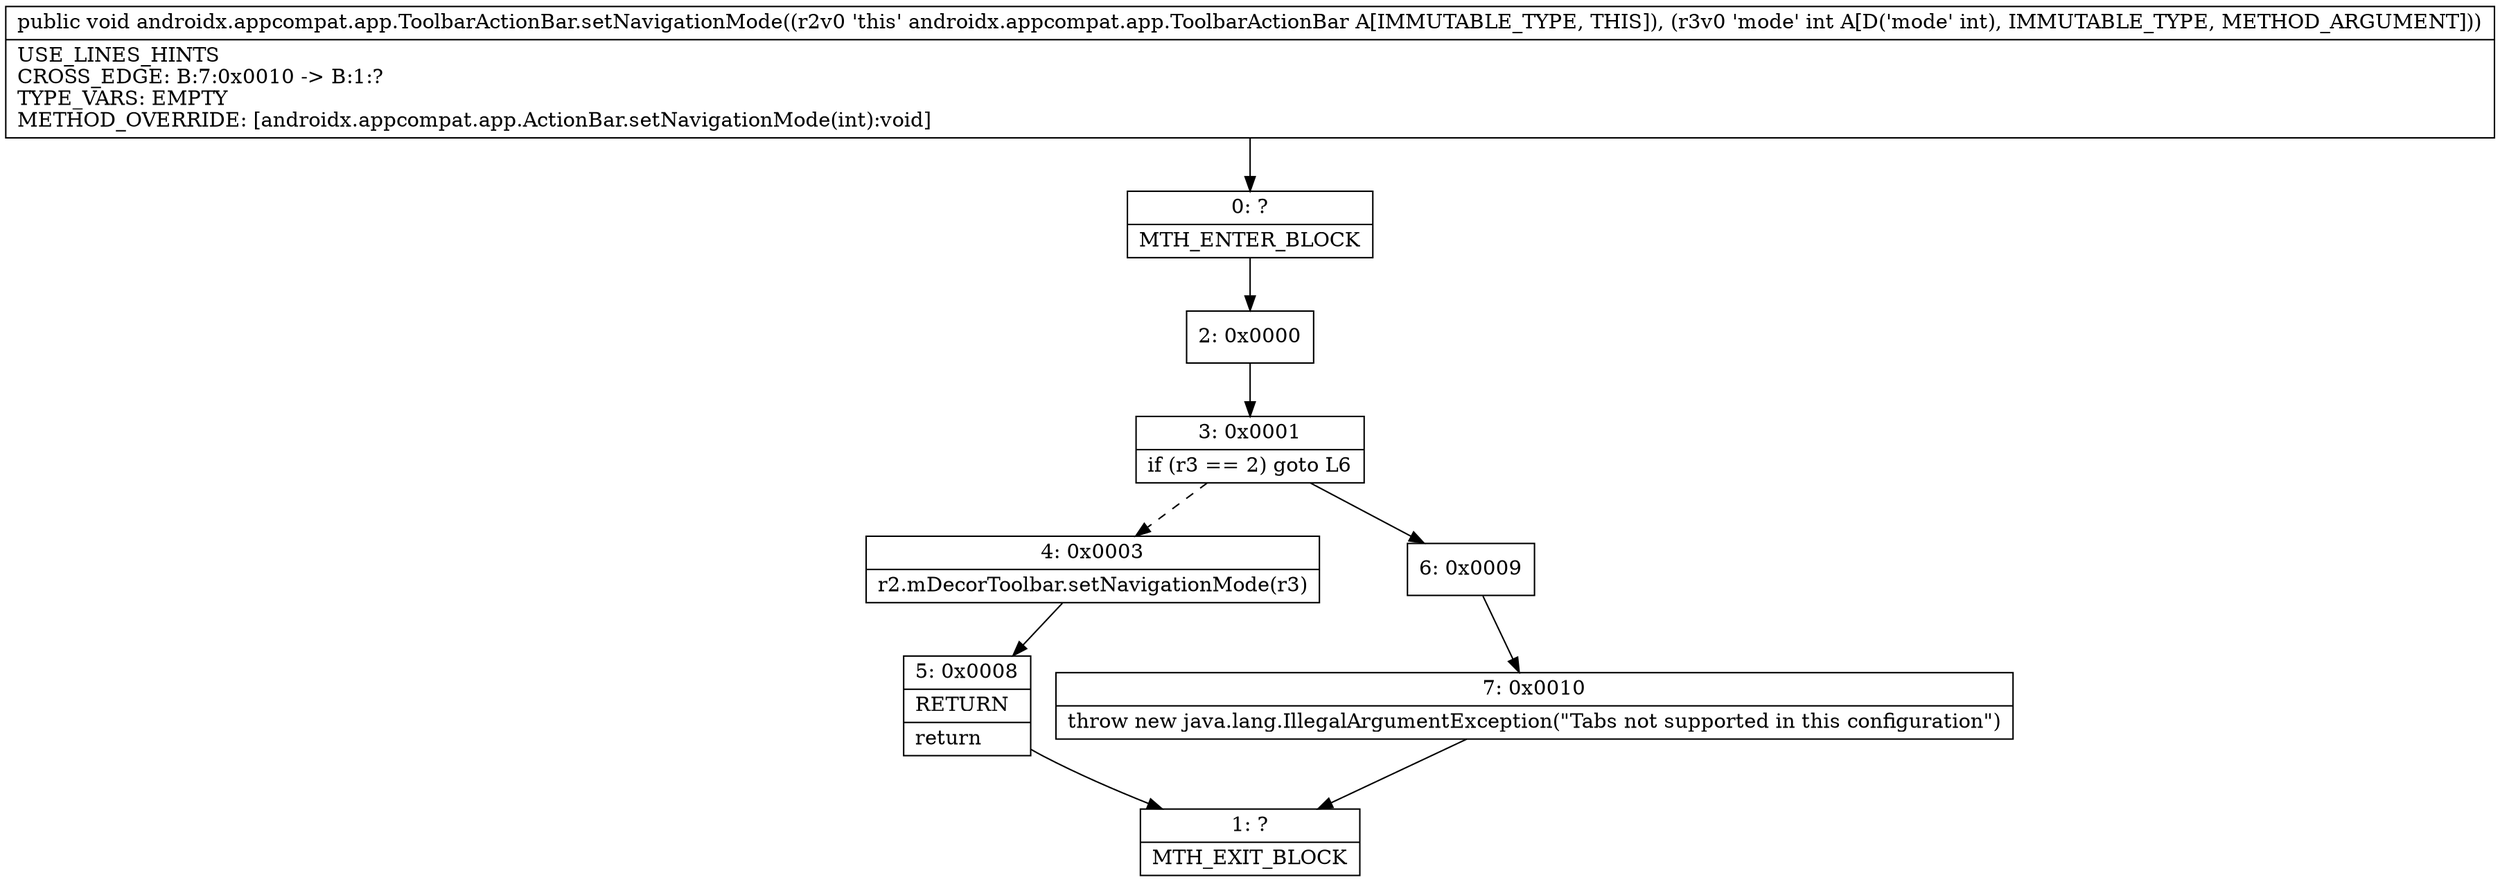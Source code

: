 digraph "CFG forandroidx.appcompat.app.ToolbarActionBar.setNavigationMode(I)V" {
Node_0 [shape=record,label="{0\:\ ?|MTH_ENTER_BLOCK\l}"];
Node_2 [shape=record,label="{2\:\ 0x0000}"];
Node_3 [shape=record,label="{3\:\ 0x0001|if (r3 == 2) goto L6\l}"];
Node_4 [shape=record,label="{4\:\ 0x0003|r2.mDecorToolbar.setNavigationMode(r3)\l}"];
Node_5 [shape=record,label="{5\:\ 0x0008|RETURN\l|return\l}"];
Node_1 [shape=record,label="{1\:\ ?|MTH_EXIT_BLOCK\l}"];
Node_6 [shape=record,label="{6\:\ 0x0009}"];
Node_7 [shape=record,label="{7\:\ 0x0010|throw new java.lang.IllegalArgumentException(\"Tabs not supported in this configuration\")\l}"];
MethodNode[shape=record,label="{public void androidx.appcompat.app.ToolbarActionBar.setNavigationMode((r2v0 'this' androidx.appcompat.app.ToolbarActionBar A[IMMUTABLE_TYPE, THIS]), (r3v0 'mode' int A[D('mode' int), IMMUTABLE_TYPE, METHOD_ARGUMENT]))  | USE_LINES_HINTS\lCROSS_EDGE: B:7:0x0010 \-\> B:1:?\lTYPE_VARS: EMPTY\lMETHOD_OVERRIDE: [androidx.appcompat.app.ActionBar.setNavigationMode(int):void]\l}"];
MethodNode -> Node_0;Node_0 -> Node_2;
Node_2 -> Node_3;
Node_3 -> Node_4[style=dashed];
Node_3 -> Node_6;
Node_4 -> Node_5;
Node_5 -> Node_1;
Node_6 -> Node_7;
Node_7 -> Node_1;
}

